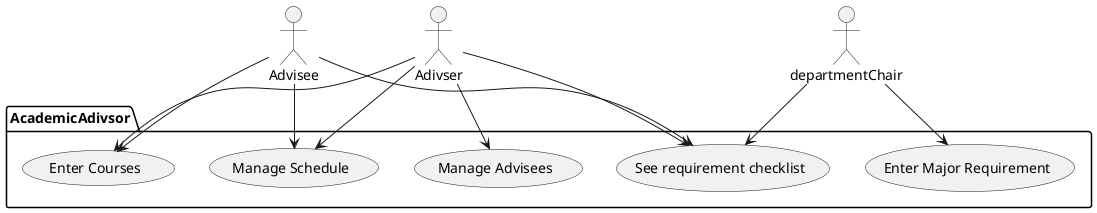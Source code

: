 @startuml

package "AcademicAdivsor"{
  (See requirement checklist) as (check-major-requirments)
  (Enter Courses) as (enter-courses)
  (Manage Advisees) as (manage-advisees)
  (Manage Schedule) as (scheduling)
  (Enter Major Requirement) as (enter-major-requirement)
}

Advisee --> (check-major-requirments)
Adivser --> (check-major-requirments)
departmentChair --> (check-major-requirments)
departmentChair --> (enter-major-requirement)
Advisee --> (enter-courses)
Adivser --> (enter-courses)
Advisee --> (scheduling)
Adivser --> (scheduling)
Adivser --> (manage-advisees)
@enduml ```
